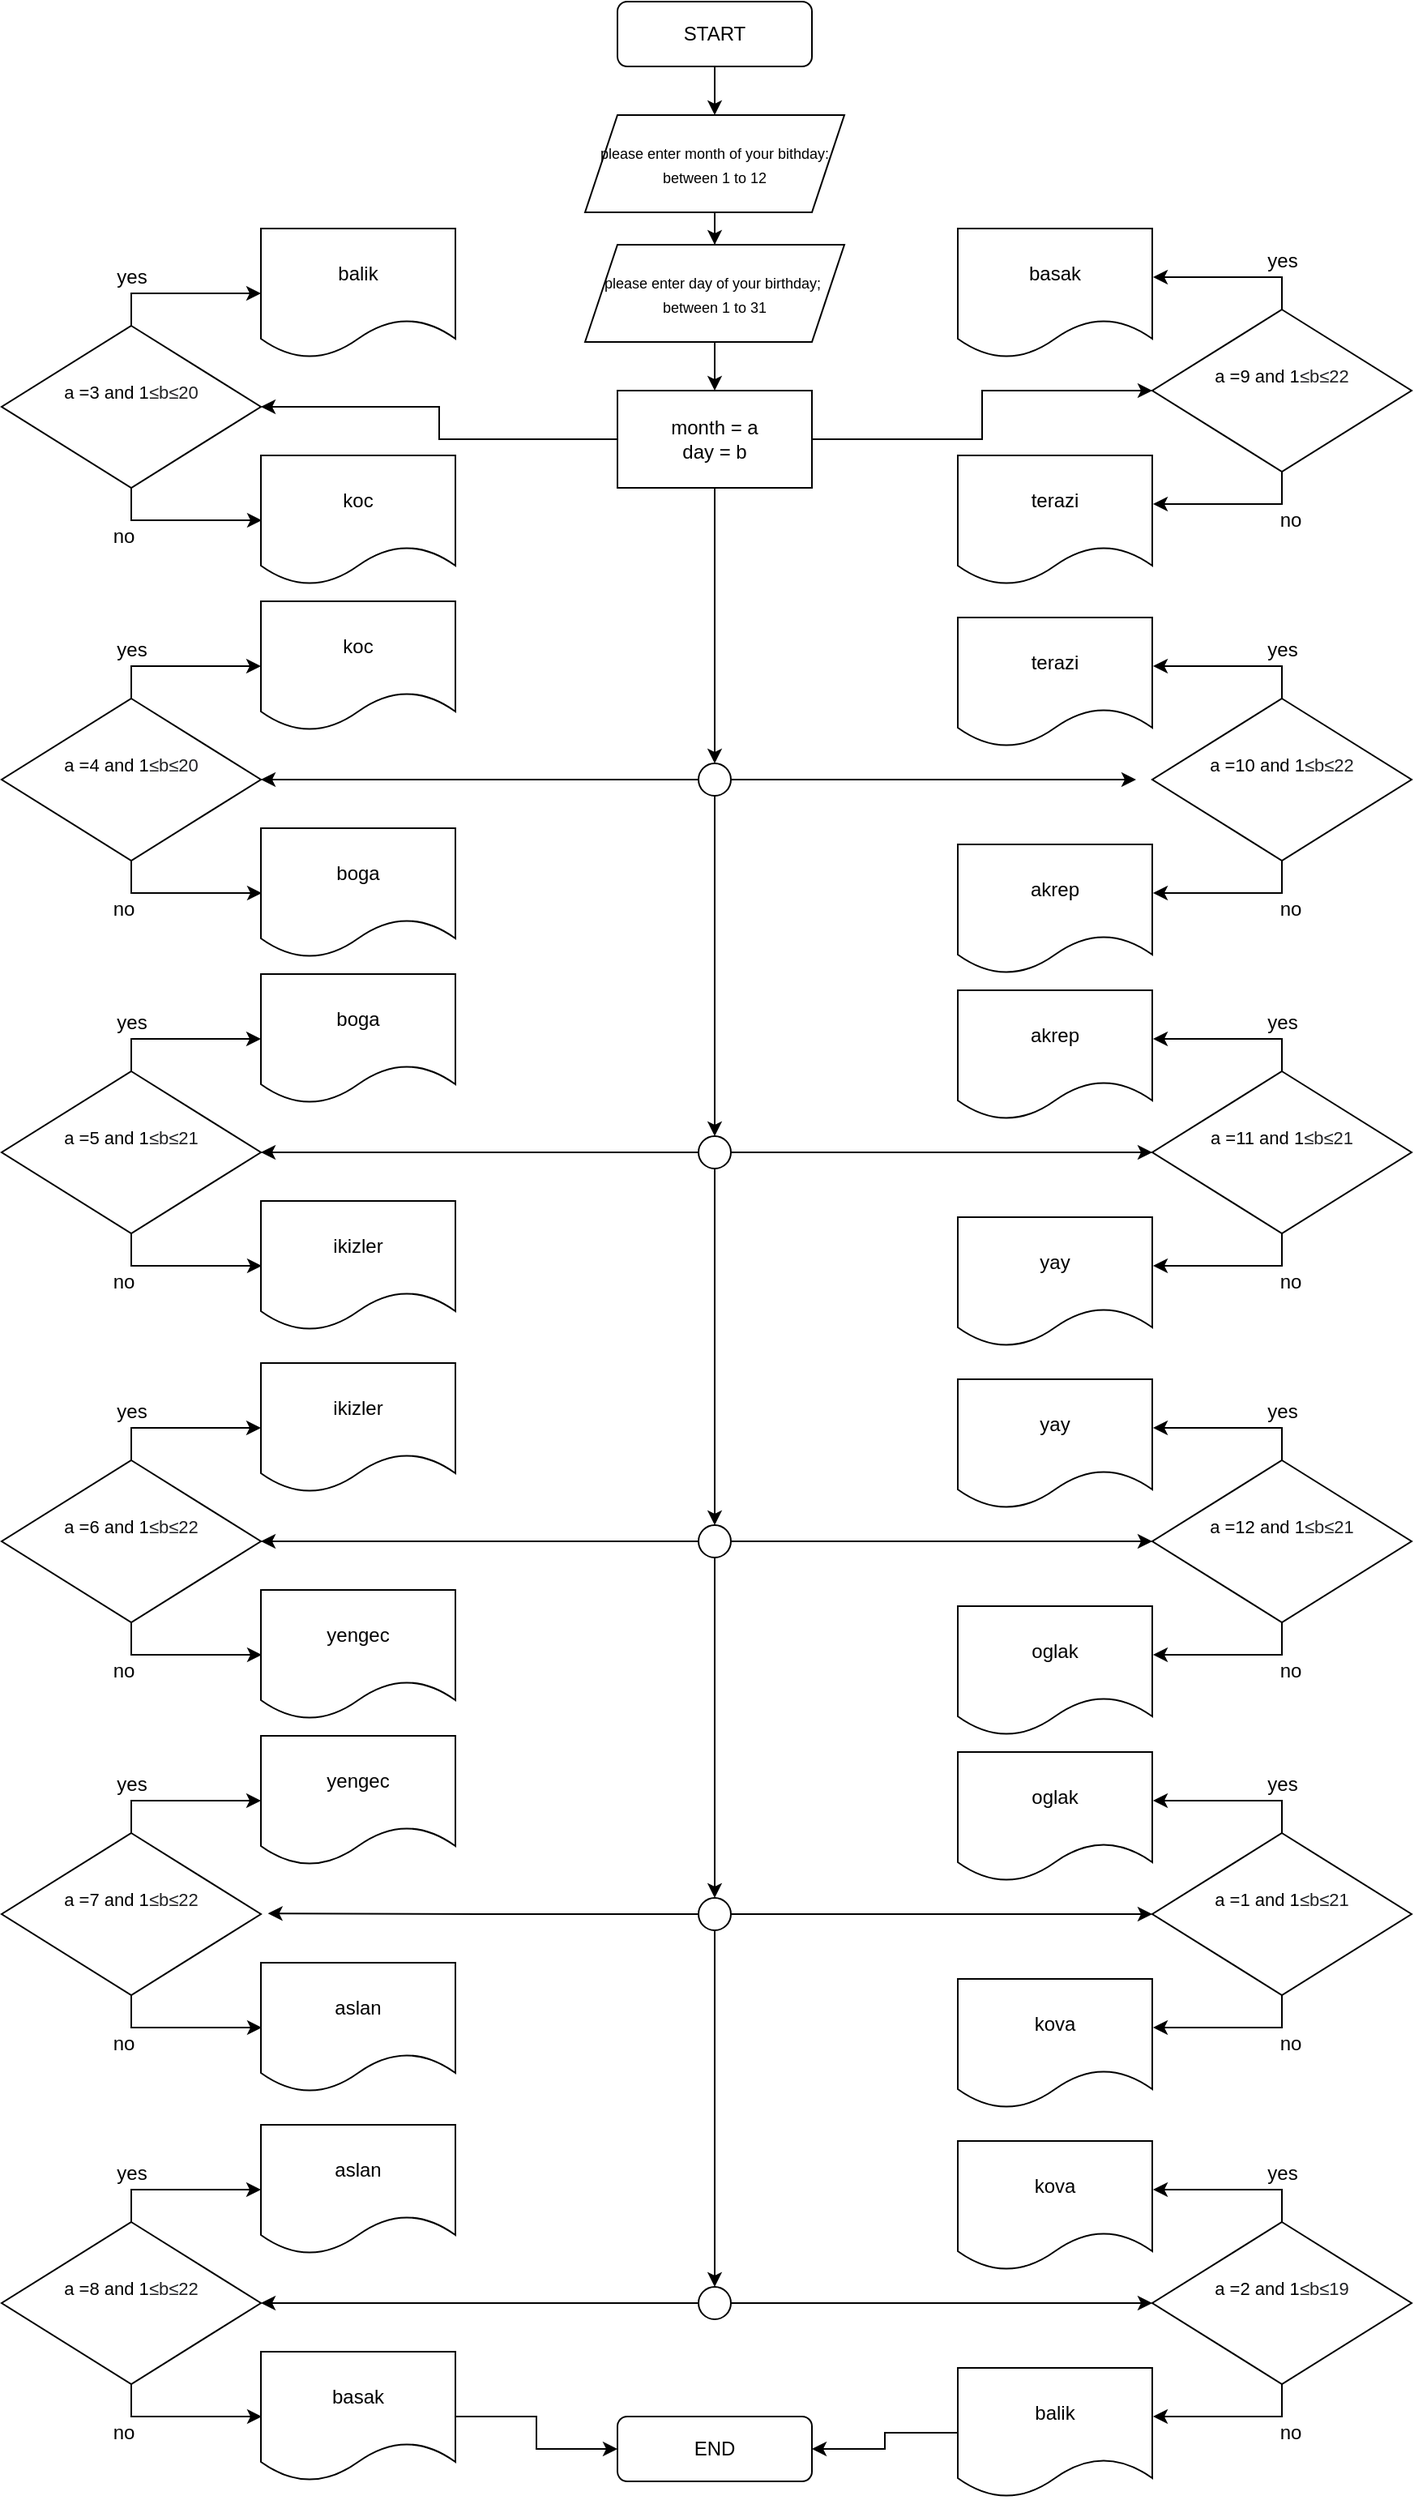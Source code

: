 <mxfile version="15.4.0" type="device"><diagram id="C5RBs43oDa-KdzZeNtuy" name="Page-1"><mxGraphModel dx="1350" dy="816" grid="1" gridSize="10" guides="1" tooltips="1" connect="1" arrows="1" fold="1" page="1" pageScale="1" pageWidth="900" pageHeight="1600" math="0" shadow="0"><root><mxCell id="WIyWlLk6GJQsqaUBKTNV-0"/><mxCell id="WIyWlLk6GJQsqaUBKTNV-1" parent="WIyWlLk6GJQsqaUBKTNV-0"/><mxCell id="DJbBVEhWCtAAqMZhh1c1-146" style="edgeStyle=orthogonalEdgeStyle;rounded=0;orthogonalLoop=1;jettySize=auto;html=1;entryX=0.5;entryY=0;entryDx=0;entryDy=0;" parent="WIyWlLk6GJQsqaUBKTNV-1" source="WIyWlLk6GJQsqaUBKTNV-3" target="DJbBVEhWCtAAqMZhh1c1-0" edge="1"><mxGeometry relative="1" as="geometry"/></mxCell><mxCell id="WIyWlLk6GJQsqaUBKTNV-3" value="START" style="rounded=1;whiteSpace=wrap;html=1;fontSize=12;glass=0;strokeWidth=1;shadow=0;" parent="WIyWlLk6GJQsqaUBKTNV-1" vertex="1"><mxGeometry x="390" y="10" width="120" height="40" as="geometry"/></mxCell><mxCell id="DJbBVEhWCtAAqMZhh1c1-147" style="edgeStyle=orthogonalEdgeStyle;rounded=0;orthogonalLoop=1;jettySize=auto;html=1;entryX=0.5;entryY=0;entryDx=0;entryDy=0;" parent="WIyWlLk6GJQsqaUBKTNV-1" source="DJbBVEhWCtAAqMZhh1c1-0" target="DJbBVEhWCtAAqMZhh1c1-1" edge="1"><mxGeometry relative="1" as="geometry"/></mxCell><mxCell id="DJbBVEhWCtAAqMZhh1c1-0" value="&lt;font style=&quot;font-size: 9px&quot;&gt;please enter month of your bithday: between 1 to 12&lt;/font&gt;" style="shape=parallelogram;perimeter=parallelogramPerimeter;whiteSpace=wrap;html=1;fixedSize=1;" parent="WIyWlLk6GJQsqaUBKTNV-1" vertex="1"><mxGeometry x="370" y="80" width="160" height="60" as="geometry"/></mxCell><mxCell id="DJbBVEhWCtAAqMZhh1c1-148" style="edgeStyle=orthogonalEdgeStyle;rounded=0;orthogonalLoop=1;jettySize=auto;html=1;entryX=0.5;entryY=0;entryDx=0;entryDy=0;" parent="WIyWlLk6GJQsqaUBKTNV-1" source="DJbBVEhWCtAAqMZhh1c1-1" target="DJbBVEhWCtAAqMZhh1c1-2" edge="1"><mxGeometry relative="1" as="geometry"/></mxCell><mxCell id="DJbBVEhWCtAAqMZhh1c1-1" value="&lt;span style=&quot;font-size: 9px&quot;&gt;please enter day of your birthday;&amp;nbsp; between 1 to 31&lt;/span&gt;" style="shape=parallelogram;perimeter=parallelogramPerimeter;whiteSpace=wrap;html=1;fixedSize=1;" parent="WIyWlLk6GJQsqaUBKTNV-1" vertex="1"><mxGeometry x="370" y="160" width="160" height="60" as="geometry"/></mxCell><mxCell id="DJbBVEhWCtAAqMZhh1c1-149" style="edgeStyle=orthogonalEdgeStyle;rounded=0;orthogonalLoop=1;jettySize=auto;html=1;entryX=0;entryY=0.5;entryDx=0;entryDy=0;" parent="WIyWlLk6GJQsqaUBKTNV-1" source="DJbBVEhWCtAAqMZhh1c1-2" target="DJbBVEhWCtAAqMZhh1c1-104" edge="1"><mxGeometry relative="1" as="geometry"/></mxCell><mxCell id="DJbBVEhWCtAAqMZhh1c1-151" style="edgeStyle=orthogonalEdgeStyle;rounded=0;orthogonalLoop=1;jettySize=auto;html=1;" parent="WIyWlLk6GJQsqaUBKTNV-1" source="DJbBVEhWCtAAqMZhh1c1-2" target="DJbBVEhWCtAAqMZhh1c1-64" edge="1"><mxGeometry relative="1" as="geometry"/></mxCell><mxCell id="DJbBVEhWCtAAqMZhh1c1-160" style="edgeStyle=orthogonalEdgeStyle;rounded=0;orthogonalLoop=1;jettySize=auto;html=1;entryX=0.5;entryY=0;entryDx=0;entryDy=0;" parent="WIyWlLk6GJQsqaUBKTNV-1" source="DJbBVEhWCtAAqMZhh1c1-2" target="DJbBVEhWCtAAqMZhh1c1-159" edge="1"><mxGeometry relative="1" as="geometry"/></mxCell><mxCell id="DJbBVEhWCtAAqMZhh1c1-2" value="month = a&lt;br&gt;day = b" style="rounded=0;whiteSpace=wrap;html=1;" parent="WIyWlLk6GJQsqaUBKTNV-1" vertex="1"><mxGeometry x="390" y="250" width="120" height="60" as="geometry"/></mxCell><mxCell id="DJbBVEhWCtAAqMZhh1c1-62" style="edgeStyle=orthogonalEdgeStyle;rounded=0;orthogonalLoop=1;jettySize=auto;html=1;" parent="WIyWlLk6GJQsqaUBKTNV-1" source="DJbBVEhWCtAAqMZhh1c1-64" edge="1"><mxGeometry relative="1" as="geometry"><mxPoint x="170" y="190" as="targetPoint"/><Array as="points"><mxPoint x="90" y="190"/></Array></mxGeometry></mxCell><mxCell id="DJbBVEhWCtAAqMZhh1c1-63" style="edgeStyle=orthogonalEdgeStyle;rounded=0;orthogonalLoop=1;jettySize=auto;html=1;" parent="WIyWlLk6GJQsqaUBKTNV-1" source="DJbBVEhWCtAAqMZhh1c1-64" edge="1"><mxGeometry relative="1" as="geometry"><mxPoint x="170" y="330" as="targetPoint"/></mxGeometry></mxCell><mxCell id="DJbBVEhWCtAAqMZhh1c1-64" value="&lt;font style=&quot;font-size: 11px&quot;&gt;a =3 and 1&lt;span style=&quot;color: rgb(32 , 33 , 36) ; font-family: &amp;#34;arial&amp;#34; , sans-serif ; text-align: left ; background-color: rgb(255 , 255 , 255)&quot;&gt;≤b&lt;/span&gt;&lt;span style=&quot;color: rgb(32 , 33 , 36) ; font-family: &amp;#34;arial&amp;#34; , sans-serif ; text-align: left ; background-color: rgb(255 , 255 , 255)&quot;&gt;≤20&lt;/span&gt;&lt;br&gt;&amp;nbsp;&lt;/font&gt;" style="rhombus;whiteSpace=wrap;html=1;shadow=0;fontFamily=Helvetica;fontSize=12;align=center;strokeWidth=1;spacing=6;spacingTop=-4;" parent="WIyWlLk6GJQsqaUBKTNV-1" vertex="1"><mxGeometry x="10" y="210" width="160" height="100" as="geometry"/></mxCell><mxCell id="DJbBVEhWCtAAqMZhh1c1-65" value="yes" style="text;html=1;align=center;verticalAlign=middle;resizable=0;points=[];autosize=1;strokeColor=none;fillColor=none;" parent="WIyWlLk6GJQsqaUBKTNV-1" vertex="1"><mxGeometry x="75" y="170" width="30" height="20" as="geometry"/></mxCell><mxCell id="DJbBVEhWCtAAqMZhh1c1-66" value="no" style="text;html=1;align=center;verticalAlign=middle;resizable=0;points=[];autosize=1;strokeColor=none;fillColor=none;" parent="WIyWlLk6GJQsqaUBKTNV-1" vertex="1"><mxGeometry x="70" y="330" width="30" height="20" as="geometry"/></mxCell><mxCell id="DJbBVEhWCtAAqMZhh1c1-67" value="balik" style="shape=document;whiteSpace=wrap;html=1;boundedLbl=1;" parent="WIyWlLk6GJQsqaUBKTNV-1" vertex="1"><mxGeometry x="170" y="150" width="120" height="80" as="geometry"/></mxCell><mxCell id="DJbBVEhWCtAAqMZhh1c1-68" value="koc" style="shape=document;whiteSpace=wrap;html=1;boundedLbl=1;" parent="WIyWlLk6GJQsqaUBKTNV-1" vertex="1"><mxGeometry x="170" y="290" width="120" height="80" as="geometry"/></mxCell><mxCell id="DJbBVEhWCtAAqMZhh1c1-69" style="edgeStyle=orthogonalEdgeStyle;rounded=0;orthogonalLoop=1;jettySize=auto;html=1;" parent="WIyWlLk6GJQsqaUBKTNV-1" source="DJbBVEhWCtAAqMZhh1c1-71" edge="1"><mxGeometry relative="1" as="geometry"><mxPoint x="170" y="420" as="targetPoint"/><Array as="points"><mxPoint x="90" y="420"/></Array></mxGeometry></mxCell><mxCell id="DJbBVEhWCtAAqMZhh1c1-70" style="edgeStyle=orthogonalEdgeStyle;rounded=0;orthogonalLoop=1;jettySize=auto;html=1;" parent="WIyWlLk6GJQsqaUBKTNV-1" source="DJbBVEhWCtAAqMZhh1c1-71" edge="1"><mxGeometry relative="1" as="geometry"><mxPoint x="170" y="560" as="targetPoint"/></mxGeometry></mxCell><mxCell id="DJbBVEhWCtAAqMZhh1c1-71" value="&lt;font style=&quot;font-size: 11px&quot;&gt;a =4 and 1&lt;span style=&quot;color: rgb(32 , 33 , 36) ; font-family: &amp;#34;arial&amp;#34; , sans-serif ; text-align: left ; background-color: rgb(255 , 255 , 255)&quot;&gt;≤b&lt;/span&gt;&lt;span style=&quot;color: rgb(32 , 33 , 36) ; font-family: &amp;#34;arial&amp;#34; , sans-serif ; text-align: left ; background-color: rgb(255 , 255 , 255)&quot;&gt;≤20&lt;/span&gt;&lt;br&gt;&amp;nbsp;&lt;/font&gt;" style="rhombus;whiteSpace=wrap;html=1;shadow=0;fontFamily=Helvetica;fontSize=12;align=center;strokeWidth=1;spacing=6;spacingTop=-4;" parent="WIyWlLk6GJQsqaUBKTNV-1" vertex="1"><mxGeometry x="10" y="440" width="160" height="100" as="geometry"/></mxCell><mxCell id="DJbBVEhWCtAAqMZhh1c1-72" value="yes" style="text;html=1;align=center;verticalAlign=middle;resizable=0;points=[];autosize=1;strokeColor=none;fillColor=none;" parent="WIyWlLk6GJQsqaUBKTNV-1" vertex="1"><mxGeometry x="75" y="400" width="30" height="20" as="geometry"/></mxCell><mxCell id="DJbBVEhWCtAAqMZhh1c1-73" value="no" style="text;html=1;align=center;verticalAlign=middle;resizable=0;points=[];autosize=1;strokeColor=none;fillColor=none;" parent="WIyWlLk6GJQsqaUBKTNV-1" vertex="1"><mxGeometry x="70" y="560" width="30" height="20" as="geometry"/></mxCell><mxCell id="DJbBVEhWCtAAqMZhh1c1-74" value="koc" style="shape=document;whiteSpace=wrap;html=1;boundedLbl=1;" parent="WIyWlLk6GJQsqaUBKTNV-1" vertex="1"><mxGeometry x="170" y="380" width="120" height="80" as="geometry"/></mxCell><mxCell id="DJbBVEhWCtAAqMZhh1c1-75" value="boga" style="shape=document;whiteSpace=wrap;html=1;boundedLbl=1;" parent="WIyWlLk6GJQsqaUBKTNV-1" vertex="1"><mxGeometry x="170" y="520" width="120" height="80" as="geometry"/></mxCell><mxCell id="DJbBVEhWCtAAqMZhh1c1-76" style="edgeStyle=orthogonalEdgeStyle;rounded=0;orthogonalLoop=1;jettySize=auto;html=1;" parent="WIyWlLk6GJQsqaUBKTNV-1" source="DJbBVEhWCtAAqMZhh1c1-78" edge="1"><mxGeometry relative="1" as="geometry"><mxPoint x="170" y="650" as="targetPoint"/><Array as="points"><mxPoint x="90" y="650"/></Array></mxGeometry></mxCell><mxCell id="DJbBVEhWCtAAqMZhh1c1-77" style="edgeStyle=orthogonalEdgeStyle;rounded=0;orthogonalLoop=1;jettySize=auto;html=1;" parent="WIyWlLk6GJQsqaUBKTNV-1" source="DJbBVEhWCtAAqMZhh1c1-78" edge="1"><mxGeometry relative="1" as="geometry"><mxPoint x="170" y="790.0" as="targetPoint"/></mxGeometry></mxCell><mxCell id="DJbBVEhWCtAAqMZhh1c1-78" value="&lt;font style=&quot;font-size: 11px&quot;&gt;a =5 and 1&lt;span style=&quot;color: rgb(32 , 33 , 36) ; font-family: &amp;#34;arial&amp;#34; , sans-serif ; text-align: left ; background-color: rgb(255 , 255 , 255)&quot;&gt;≤b&lt;/span&gt;&lt;span style=&quot;color: rgb(32 , 33 , 36) ; font-family: &amp;#34;arial&amp;#34; , sans-serif ; text-align: left ; background-color: rgb(255 , 255 , 255)&quot;&gt;≤21&lt;/span&gt;&lt;br&gt;&amp;nbsp;&lt;/font&gt;" style="rhombus;whiteSpace=wrap;html=1;shadow=0;fontFamily=Helvetica;fontSize=12;align=center;strokeWidth=1;spacing=6;spacingTop=-4;" parent="WIyWlLk6GJQsqaUBKTNV-1" vertex="1"><mxGeometry x="10" y="670" width="160" height="100" as="geometry"/></mxCell><mxCell id="DJbBVEhWCtAAqMZhh1c1-79" value="yes" style="text;html=1;align=center;verticalAlign=middle;resizable=0;points=[];autosize=1;strokeColor=none;fillColor=none;" parent="WIyWlLk6GJQsqaUBKTNV-1" vertex="1"><mxGeometry x="75" y="630" width="30" height="20" as="geometry"/></mxCell><mxCell id="DJbBVEhWCtAAqMZhh1c1-80" value="no" style="text;html=1;align=center;verticalAlign=middle;resizable=0;points=[];autosize=1;strokeColor=none;fillColor=none;" parent="WIyWlLk6GJQsqaUBKTNV-1" vertex="1"><mxGeometry x="70" y="790" width="30" height="20" as="geometry"/></mxCell><mxCell id="DJbBVEhWCtAAqMZhh1c1-81" value="boga" style="shape=document;whiteSpace=wrap;html=1;boundedLbl=1;" parent="WIyWlLk6GJQsqaUBKTNV-1" vertex="1"><mxGeometry x="170" y="610" width="120" height="80" as="geometry"/></mxCell><mxCell id="DJbBVEhWCtAAqMZhh1c1-82" value="ikizler" style="shape=document;whiteSpace=wrap;html=1;boundedLbl=1;" parent="WIyWlLk6GJQsqaUBKTNV-1" vertex="1"><mxGeometry x="170" y="750" width="120" height="80" as="geometry"/></mxCell><mxCell id="DJbBVEhWCtAAqMZhh1c1-83" style="edgeStyle=orthogonalEdgeStyle;rounded=0;orthogonalLoop=1;jettySize=auto;html=1;" parent="WIyWlLk6GJQsqaUBKTNV-1" source="DJbBVEhWCtAAqMZhh1c1-85" edge="1"><mxGeometry relative="1" as="geometry"><mxPoint x="170" y="890.0" as="targetPoint"/><Array as="points"><mxPoint x="90" y="890"/></Array></mxGeometry></mxCell><mxCell id="DJbBVEhWCtAAqMZhh1c1-84" style="edgeStyle=orthogonalEdgeStyle;rounded=0;orthogonalLoop=1;jettySize=auto;html=1;" parent="WIyWlLk6GJQsqaUBKTNV-1" source="DJbBVEhWCtAAqMZhh1c1-85" edge="1"><mxGeometry relative="1" as="geometry"><mxPoint x="170" y="1030.0" as="targetPoint"/></mxGeometry></mxCell><mxCell id="DJbBVEhWCtAAqMZhh1c1-85" value="&lt;font style=&quot;font-size: 11px&quot;&gt;a =6 and 1&lt;span style=&quot;color: rgb(32 , 33 , 36) ; font-family: &amp;#34;arial&amp;#34; , sans-serif ; text-align: left ; background-color: rgb(255 , 255 , 255)&quot;&gt;≤b&lt;/span&gt;&lt;span style=&quot;color: rgb(32 , 33 , 36) ; font-family: &amp;#34;arial&amp;#34; , sans-serif ; text-align: left ; background-color: rgb(255 , 255 , 255)&quot;&gt;≤22&lt;/span&gt;&lt;br&gt;&amp;nbsp;&lt;/font&gt;" style="rhombus;whiteSpace=wrap;html=1;shadow=0;fontFamily=Helvetica;fontSize=12;align=center;strokeWidth=1;spacing=6;spacingTop=-4;" parent="WIyWlLk6GJQsqaUBKTNV-1" vertex="1"><mxGeometry x="10" y="910" width="160" height="100" as="geometry"/></mxCell><mxCell id="DJbBVEhWCtAAqMZhh1c1-86" value="yes" style="text;html=1;align=center;verticalAlign=middle;resizable=0;points=[];autosize=1;strokeColor=none;fillColor=none;" parent="WIyWlLk6GJQsqaUBKTNV-1" vertex="1"><mxGeometry x="75" y="870" width="30" height="20" as="geometry"/></mxCell><mxCell id="DJbBVEhWCtAAqMZhh1c1-87" value="no" style="text;html=1;align=center;verticalAlign=middle;resizable=0;points=[];autosize=1;strokeColor=none;fillColor=none;" parent="WIyWlLk6GJQsqaUBKTNV-1" vertex="1"><mxGeometry x="70" y="1030" width="30" height="20" as="geometry"/></mxCell><mxCell id="DJbBVEhWCtAAqMZhh1c1-88" value="ikizler" style="shape=document;whiteSpace=wrap;html=1;boundedLbl=1;" parent="WIyWlLk6GJQsqaUBKTNV-1" vertex="1"><mxGeometry x="170" y="850" width="120" height="80" as="geometry"/></mxCell><mxCell id="DJbBVEhWCtAAqMZhh1c1-89" value="yengec" style="shape=document;whiteSpace=wrap;html=1;boundedLbl=1;" parent="WIyWlLk6GJQsqaUBKTNV-1" vertex="1"><mxGeometry x="170" y="990" width="120" height="80" as="geometry"/></mxCell><mxCell id="DJbBVEhWCtAAqMZhh1c1-90" style="edgeStyle=orthogonalEdgeStyle;rounded=0;orthogonalLoop=1;jettySize=auto;html=1;" parent="WIyWlLk6GJQsqaUBKTNV-1" source="DJbBVEhWCtAAqMZhh1c1-92" edge="1"><mxGeometry relative="1" as="geometry"><mxPoint x="170" y="1120.0" as="targetPoint"/><Array as="points"><mxPoint x="90" y="1120"/></Array></mxGeometry></mxCell><mxCell id="DJbBVEhWCtAAqMZhh1c1-91" style="edgeStyle=orthogonalEdgeStyle;rounded=0;orthogonalLoop=1;jettySize=auto;html=1;" parent="WIyWlLk6GJQsqaUBKTNV-1" source="DJbBVEhWCtAAqMZhh1c1-92" edge="1"><mxGeometry relative="1" as="geometry"><mxPoint x="170" y="1260.0" as="targetPoint"/></mxGeometry></mxCell><mxCell id="DJbBVEhWCtAAqMZhh1c1-92" value="&lt;font style=&quot;font-size: 11px&quot;&gt;a =7 and 1&lt;span style=&quot;color: rgb(32 , 33 , 36) ; font-family: &amp;#34;arial&amp;#34; , sans-serif ; text-align: left ; background-color: rgb(255 , 255 , 255)&quot;&gt;≤b&lt;/span&gt;&lt;span style=&quot;color: rgb(32 , 33 , 36) ; font-family: &amp;#34;arial&amp;#34; , sans-serif ; text-align: left ; background-color: rgb(255 , 255 , 255)&quot;&gt;≤22&lt;/span&gt;&lt;br&gt;&amp;nbsp;&lt;/font&gt;" style="rhombus;whiteSpace=wrap;html=1;shadow=0;fontFamily=Helvetica;fontSize=12;align=center;strokeWidth=1;spacing=6;spacingTop=-4;" parent="WIyWlLk6GJQsqaUBKTNV-1" vertex="1"><mxGeometry x="10" y="1140" width="160" height="100" as="geometry"/></mxCell><mxCell id="DJbBVEhWCtAAqMZhh1c1-93" value="yes" style="text;html=1;align=center;verticalAlign=middle;resizable=0;points=[];autosize=1;strokeColor=none;fillColor=none;" parent="WIyWlLk6GJQsqaUBKTNV-1" vertex="1"><mxGeometry x="75" y="1100" width="30" height="20" as="geometry"/></mxCell><mxCell id="DJbBVEhWCtAAqMZhh1c1-94" value="no" style="text;html=1;align=center;verticalAlign=middle;resizable=0;points=[];autosize=1;strokeColor=none;fillColor=none;" parent="WIyWlLk6GJQsqaUBKTNV-1" vertex="1"><mxGeometry x="70" y="1260" width="30" height="20" as="geometry"/></mxCell><mxCell id="DJbBVEhWCtAAqMZhh1c1-95" value="yengec" style="shape=document;whiteSpace=wrap;html=1;boundedLbl=1;" parent="WIyWlLk6GJQsqaUBKTNV-1" vertex="1"><mxGeometry x="170" y="1080" width="120" height="80" as="geometry"/></mxCell><mxCell id="DJbBVEhWCtAAqMZhh1c1-96" value="aslan" style="shape=document;whiteSpace=wrap;html=1;boundedLbl=1;" parent="WIyWlLk6GJQsqaUBKTNV-1" vertex="1"><mxGeometry x="170" y="1220" width="120" height="80" as="geometry"/></mxCell><mxCell id="DJbBVEhWCtAAqMZhh1c1-97" style="edgeStyle=orthogonalEdgeStyle;rounded=0;orthogonalLoop=1;jettySize=auto;html=1;" parent="WIyWlLk6GJQsqaUBKTNV-1" source="DJbBVEhWCtAAqMZhh1c1-99" edge="1"><mxGeometry relative="1" as="geometry"><mxPoint x="170" y="1360.0" as="targetPoint"/><Array as="points"><mxPoint x="90" y="1360"/></Array></mxGeometry></mxCell><mxCell id="DJbBVEhWCtAAqMZhh1c1-98" style="edgeStyle=orthogonalEdgeStyle;rounded=0;orthogonalLoop=1;jettySize=auto;html=1;" parent="WIyWlLk6GJQsqaUBKTNV-1" source="DJbBVEhWCtAAqMZhh1c1-99" edge="1"><mxGeometry relative="1" as="geometry"><mxPoint x="170" y="1500.0" as="targetPoint"/></mxGeometry></mxCell><mxCell id="DJbBVEhWCtAAqMZhh1c1-99" value="&lt;font style=&quot;font-size: 11px&quot;&gt;a =8 and 1&lt;span style=&quot;color: rgb(32 , 33 , 36) ; font-family: &amp;#34;arial&amp;#34; , sans-serif ; text-align: left ; background-color: rgb(255 , 255 , 255)&quot;&gt;≤b&lt;/span&gt;&lt;span style=&quot;color: rgb(32 , 33 , 36) ; font-family: &amp;#34;arial&amp;#34; , sans-serif ; text-align: left ; background-color: rgb(255 , 255 , 255)&quot;&gt;≤22&lt;/span&gt;&lt;br&gt;&amp;nbsp;&lt;/font&gt;" style="rhombus;whiteSpace=wrap;html=1;shadow=0;fontFamily=Helvetica;fontSize=12;align=center;strokeWidth=1;spacing=6;spacingTop=-4;" parent="WIyWlLk6GJQsqaUBKTNV-1" vertex="1"><mxGeometry x="10" y="1380" width="160" height="100" as="geometry"/></mxCell><mxCell id="DJbBVEhWCtAAqMZhh1c1-100" value="yes" style="text;html=1;align=center;verticalAlign=middle;resizable=0;points=[];autosize=1;strokeColor=none;fillColor=none;" parent="WIyWlLk6GJQsqaUBKTNV-1" vertex="1"><mxGeometry x="75" y="1340" width="30" height="20" as="geometry"/></mxCell><mxCell id="DJbBVEhWCtAAqMZhh1c1-101" value="no" style="text;html=1;align=center;verticalAlign=middle;resizable=0;points=[];autosize=1;strokeColor=none;fillColor=none;" parent="WIyWlLk6GJQsqaUBKTNV-1" vertex="1"><mxGeometry x="70" y="1500" width="30" height="20" as="geometry"/></mxCell><mxCell id="DJbBVEhWCtAAqMZhh1c1-102" value="aslan" style="shape=document;whiteSpace=wrap;html=1;boundedLbl=1;" parent="WIyWlLk6GJQsqaUBKTNV-1" vertex="1"><mxGeometry x="170" y="1320" width="120" height="80" as="geometry"/></mxCell><mxCell id="Lqupt-p1noZhifFRncC6-0" style="edgeStyle=orthogonalEdgeStyle;rounded=0;orthogonalLoop=1;jettySize=auto;html=1;" edge="1" parent="WIyWlLk6GJQsqaUBKTNV-1" source="DJbBVEhWCtAAqMZhh1c1-103" target="DJbBVEhWCtAAqMZhh1c1-174"><mxGeometry relative="1" as="geometry"/></mxCell><mxCell id="DJbBVEhWCtAAqMZhh1c1-103" value="basak" style="shape=document;whiteSpace=wrap;html=1;boundedLbl=1;" parent="WIyWlLk6GJQsqaUBKTNV-1" vertex="1"><mxGeometry x="170" y="1460" width="120" height="80" as="geometry"/></mxCell><mxCell id="DJbBVEhWCtAAqMZhh1c1-105" style="edgeStyle=orthogonalEdgeStyle;rounded=0;orthogonalLoop=1;jettySize=auto;html=1;exitX=0.5;exitY=0;exitDx=0;exitDy=0;" parent="WIyWlLk6GJQsqaUBKTNV-1" source="DJbBVEhWCtAAqMZhh1c1-104" edge="1"><mxGeometry relative="1" as="geometry"><mxPoint x="720" y="180" as="targetPoint"/></mxGeometry></mxCell><mxCell id="DJbBVEhWCtAAqMZhh1c1-106" style="edgeStyle=orthogonalEdgeStyle;rounded=0;orthogonalLoop=1;jettySize=auto;html=1;" parent="WIyWlLk6GJQsqaUBKTNV-1" source="DJbBVEhWCtAAqMZhh1c1-104" edge="1"><mxGeometry relative="1" as="geometry"><mxPoint x="720" y="320" as="targetPoint"/></mxGeometry></mxCell><mxCell id="DJbBVEhWCtAAqMZhh1c1-104" value="&lt;font style=&quot;font-size: 11px&quot;&gt;a =9 and 1&lt;span style=&quot;color: rgb(32 , 33 , 36) ; font-family: &amp;#34;arial&amp;#34; , sans-serif ; text-align: left ; background-color: rgb(255 , 255 , 255)&quot;&gt;≤b&lt;/span&gt;&lt;span style=&quot;color: rgb(32 , 33 , 36) ; font-family: &amp;#34;arial&amp;#34; , sans-serif ; text-align: left ; background-color: rgb(255 , 255 , 255)&quot;&gt;≤22&lt;/span&gt;&lt;br&gt;&amp;nbsp;&lt;/font&gt;" style="rhombus;whiteSpace=wrap;html=1;shadow=0;fontFamily=Helvetica;fontSize=12;align=center;strokeWidth=1;spacing=6;spacingTop=-4;" parent="WIyWlLk6GJQsqaUBKTNV-1" vertex="1"><mxGeometry x="720" y="200" width="160" height="100" as="geometry"/></mxCell><mxCell id="DJbBVEhWCtAAqMZhh1c1-107" value="yes" style="text;html=1;align=center;verticalAlign=middle;resizable=0;points=[];autosize=1;strokeColor=none;fillColor=none;" parent="WIyWlLk6GJQsqaUBKTNV-1" vertex="1"><mxGeometry x="785" y="160" width="30" height="20" as="geometry"/></mxCell><mxCell id="DJbBVEhWCtAAqMZhh1c1-108" value="no" style="text;html=1;align=center;verticalAlign=middle;resizable=0;points=[];autosize=1;strokeColor=none;fillColor=none;" parent="WIyWlLk6GJQsqaUBKTNV-1" vertex="1"><mxGeometry x="790" y="320" width="30" height="20" as="geometry"/></mxCell><mxCell id="DJbBVEhWCtAAqMZhh1c1-109" value="basak" style="shape=document;whiteSpace=wrap;html=1;boundedLbl=1;" parent="WIyWlLk6GJQsqaUBKTNV-1" vertex="1"><mxGeometry x="600" y="150" width="120" height="80" as="geometry"/></mxCell><mxCell id="DJbBVEhWCtAAqMZhh1c1-110" value="terazi" style="shape=document;whiteSpace=wrap;html=1;boundedLbl=1;" parent="WIyWlLk6GJQsqaUBKTNV-1" vertex="1"><mxGeometry x="600" y="290" width="120" height="80" as="geometry"/></mxCell><mxCell id="DJbBVEhWCtAAqMZhh1c1-111" style="edgeStyle=orthogonalEdgeStyle;rounded=0;orthogonalLoop=1;jettySize=auto;html=1;exitX=0.5;exitY=0;exitDx=0;exitDy=0;" parent="WIyWlLk6GJQsqaUBKTNV-1" source="DJbBVEhWCtAAqMZhh1c1-113" edge="1"><mxGeometry relative="1" as="geometry"><mxPoint x="720" y="420" as="targetPoint"/></mxGeometry></mxCell><mxCell id="DJbBVEhWCtAAqMZhh1c1-112" style="edgeStyle=orthogonalEdgeStyle;rounded=0;orthogonalLoop=1;jettySize=auto;html=1;" parent="WIyWlLk6GJQsqaUBKTNV-1" source="DJbBVEhWCtAAqMZhh1c1-113" edge="1"><mxGeometry relative="1" as="geometry"><mxPoint x="720" y="560" as="targetPoint"/></mxGeometry></mxCell><mxCell id="DJbBVEhWCtAAqMZhh1c1-113" value="&lt;font style=&quot;font-size: 11px&quot;&gt;a =10 and 1&lt;span style=&quot;color: rgb(32 , 33 , 36) ; font-family: &amp;#34;arial&amp;#34; , sans-serif ; text-align: left ; background-color: rgb(255 , 255 , 255)&quot;&gt;≤b&lt;/span&gt;&lt;span style=&quot;color: rgb(32 , 33 , 36) ; font-family: &amp;#34;arial&amp;#34; , sans-serif ; text-align: left ; background-color: rgb(255 , 255 , 255)&quot;&gt;≤22&lt;/span&gt;&lt;br&gt;&amp;nbsp;&lt;/font&gt;" style="rhombus;whiteSpace=wrap;html=1;shadow=0;fontFamily=Helvetica;fontSize=12;align=center;strokeWidth=1;spacing=6;spacingTop=-4;" parent="WIyWlLk6GJQsqaUBKTNV-1" vertex="1"><mxGeometry x="720" y="440" width="160" height="100" as="geometry"/></mxCell><mxCell id="DJbBVEhWCtAAqMZhh1c1-114" value="yes" style="text;html=1;align=center;verticalAlign=middle;resizable=0;points=[];autosize=1;strokeColor=none;fillColor=none;" parent="WIyWlLk6GJQsqaUBKTNV-1" vertex="1"><mxGeometry x="785" y="400" width="30" height="20" as="geometry"/></mxCell><mxCell id="DJbBVEhWCtAAqMZhh1c1-115" value="no" style="text;html=1;align=center;verticalAlign=middle;resizable=0;points=[];autosize=1;strokeColor=none;fillColor=none;" parent="WIyWlLk6GJQsqaUBKTNV-1" vertex="1"><mxGeometry x="790" y="560" width="30" height="20" as="geometry"/></mxCell><mxCell id="DJbBVEhWCtAAqMZhh1c1-116" value="terazi" style="shape=document;whiteSpace=wrap;html=1;boundedLbl=1;" parent="WIyWlLk6GJQsqaUBKTNV-1" vertex="1"><mxGeometry x="600" y="390" width="120" height="80" as="geometry"/></mxCell><mxCell id="DJbBVEhWCtAAqMZhh1c1-117" value="akrep" style="shape=document;whiteSpace=wrap;html=1;boundedLbl=1;" parent="WIyWlLk6GJQsqaUBKTNV-1" vertex="1"><mxGeometry x="600" y="530" width="120" height="80" as="geometry"/></mxCell><mxCell id="DJbBVEhWCtAAqMZhh1c1-118" style="edgeStyle=orthogonalEdgeStyle;rounded=0;orthogonalLoop=1;jettySize=auto;html=1;exitX=0.5;exitY=0;exitDx=0;exitDy=0;" parent="WIyWlLk6GJQsqaUBKTNV-1" source="DJbBVEhWCtAAqMZhh1c1-120" edge="1"><mxGeometry relative="1" as="geometry"><mxPoint x="720" y="650" as="targetPoint"/></mxGeometry></mxCell><mxCell id="DJbBVEhWCtAAqMZhh1c1-119" style="edgeStyle=orthogonalEdgeStyle;rounded=0;orthogonalLoop=1;jettySize=auto;html=1;" parent="WIyWlLk6GJQsqaUBKTNV-1" source="DJbBVEhWCtAAqMZhh1c1-120" edge="1"><mxGeometry relative="1" as="geometry"><mxPoint x="720" y="790" as="targetPoint"/></mxGeometry></mxCell><mxCell id="DJbBVEhWCtAAqMZhh1c1-120" value="&lt;font style=&quot;font-size: 11px&quot;&gt;a =11 and 1&lt;span style=&quot;color: rgb(32 , 33 , 36) ; font-family: &amp;#34;arial&amp;#34; , sans-serif ; text-align: left ; background-color: rgb(255 , 255 , 255)&quot;&gt;≤b&lt;/span&gt;&lt;span style=&quot;color: rgb(32 , 33 , 36) ; font-family: &amp;#34;arial&amp;#34; , sans-serif ; text-align: left ; background-color: rgb(255 , 255 , 255)&quot;&gt;≤21&lt;/span&gt;&lt;br&gt;&amp;nbsp;&lt;/font&gt;" style="rhombus;whiteSpace=wrap;html=1;shadow=0;fontFamily=Helvetica;fontSize=12;align=center;strokeWidth=1;spacing=6;spacingTop=-4;" parent="WIyWlLk6GJQsqaUBKTNV-1" vertex="1"><mxGeometry x="720" y="670" width="160" height="100" as="geometry"/></mxCell><mxCell id="DJbBVEhWCtAAqMZhh1c1-121" value="yes" style="text;html=1;align=center;verticalAlign=middle;resizable=0;points=[];autosize=1;strokeColor=none;fillColor=none;" parent="WIyWlLk6GJQsqaUBKTNV-1" vertex="1"><mxGeometry x="785" y="630" width="30" height="20" as="geometry"/></mxCell><mxCell id="DJbBVEhWCtAAqMZhh1c1-122" value="no" style="text;html=1;align=center;verticalAlign=middle;resizable=0;points=[];autosize=1;strokeColor=none;fillColor=none;" parent="WIyWlLk6GJQsqaUBKTNV-1" vertex="1"><mxGeometry x="790" y="790" width="30" height="20" as="geometry"/></mxCell><mxCell id="DJbBVEhWCtAAqMZhh1c1-123" value="akrep" style="shape=document;whiteSpace=wrap;html=1;boundedLbl=1;" parent="WIyWlLk6GJQsqaUBKTNV-1" vertex="1"><mxGeometry x="600" y="620" width="120" height="80" as="geometry"/></mxCell><mxCell id="DJbBVEhWCtAAqMZhh1c1-124" value="yay" style="shape=document;whiteSpace=wrap;html=1;boundedLbl=1;" parent="WIyWlLk6GJQsqaUBKTNV-1" vertex="1"><mxGeometry x="600" y="760" width="120" height="80" as="geometry"/></mxCell><mxCell id="DJbBVEhWCtAAqMZhh1c1-125" style="edgeStyle=orthogonalEdgeStyle;rounded=0;orthogonalLoop=1;jettySize=auto;html=1;exitX=0.5;exitY=0;exitDx=0;exitDy=0;" parent="WIyWlLk6GJQsqaUBKTNV-1" source="DJbBVEhWCtAAqMZhh1c1-127" edge="1"><mxGeometry relative="1" as="geometry"><mxPoint x="720" y="890" as="targetPoint"/></mxGeometry></mxCell><mxCell id="DJbBVEhWCtAAqMZhh1c1-126" style="edgeStyle=orthogonalEdgeStyle;rounded=0;orthogonalLoop=1;jettySize=auto;html=1;" parent="WIyWlLk6GJQsqaUBKTNV-1" source="DJbBVEhWCtAAqMZhh1c1-127" edge="1"><mxGeometry relative="1" as="geometry"><mxPoint x="720" y="1030.0" as="targetPoint"/></mxGeometry></mxCell><mxCell id="DJbBVEhWCtAAqMZhh1c1-127" value="&lt;font style=&quot;font-size: 11px&quot;&gt;a =12 and 1&lt;span style=&quot;color: rgb(32 , 33 , 36) ; font-family: &amp;#34;arial&amp;#34; , sans-serif ; text-align: left ; background-color: rgb(255 , 255 , 255)&quot;&gt;≤b&lt;/span&gt;&lt;span style=&quot;color: rgb(32 , 33 , 36) ; font-family: &amp;#34;arial&amp;#34; , sans-serif ; text-align: left ; background-color: rgb(255 , 255 , 255)&quot;&gt;≤21&lt;/span&gt;&lt;br&gt;&amp;nbsp;&lt;/font&gt;" style="rhombus;whiteSpace=wrap;html=1;shadow=0;fontFamily=Helvetica;fontSize=12;align=center;strokeWidth=1;spacing=6;spacingTop=-4;" parent="WIyWlLk6GJQsqaUBKTNV-1" vertex="1"><mxGeometry x="720" y="910" width="160" height="100" as="geometry"/></mxCell><mxCell id="DJbBVEhWCtAAqMZhh1c1-128" value="yes" style="text;html=1;align=center;verticalAlign=middle;resizable=0;points=[];autosize=1;strokeColor=none;fillColor=none;" parent="WIyWlLk6GJQsqaUBKTNV-1" vertex="1"><mxGeometry x="785" y="870" width="30" height="20" as="geometry"/></mxCell><mxCell id="DJbBVEhWCtAAqMZhh1c1-129" value="no" style="text;html=1;align=center;verticalAlign=middle;resizable=0;points=[];autosize=1;strokeColor=none;fillColor=none;" parent="WIyWlLk6GJQsqaUBKTNV-1" vertex="1"><mxGeometry x="790" y="1030" width="30" height="20" as="geometry"/></mxCell><mxCell id="DJbBVEhWCtAAqMZhh1c1-130" value="yay" style="shape=document;whiteSpace=wrap;html=1;boundedLbl=1;" parent="WIyWlLk6GJQsqaUBKTNV-1" vertex="1"><mxGeometry x="600" y="860" width="120" height="80" as="geometry"/></mxCell><mxCell id="DJbBVEhWCtAAqMZhh1c1-131" value="oglak" style="shape=document;whiteSpace=wrap;html=1;boundedLbl=1;" parent="WIyWlLk6GJQsqaUBKTNV-1" vertex="1"><mxGeometry x="600" y="1000" width="120" height="80" as="geometry"/></mxCell><mxCell id="DJbBVEhWCtAAqMZhh1c1-132" style="edgeStyle=orthogonalEdgeStyle;rounded=0;orthogonalLoop=1;jettySize=auto;html=1;exitX=0.5;exitY=0;exitDx=0;exitDy=0;" parent="WIyWlLk6GJQsqaUBKTNV-1" source="DJbBVEhWCtAAqMZhh1c1-134" edge="1"><mxGeometry relative="1" as="geometry"><mxPoint x="720" y="1120.0" as="targetPoint"/></mxGeometry></mxCell><mxCell id="DJbBVEhWCtAAqMZhh1c1-133" style="edgeStyle=orthogonalEdgeStyle;rounded=0;orthogonalLoop=1;jettySize=auto;html=1;" parent="WIyWlLk6GJQsqaUBKTNV-1" source="DJbBVEhWCtAAqMZhh1c1-134" edge="1"><mxGeometry relative="1" as="geometry"><mxPoint x="720" y="1260.0" as="targetPoint"/></mxGeometry></mxCell><mxCell id="DJbBVEhWCtAAqMZhh1c1-134" value="&lt;font style=&quot;font-size: 11px&quot;&gt;a =1 and 1&lt;span style=&quot;color: rgb(32 , 33 , 36) ; font-family: &amp;#34;arial&amp;#34; , sans-serif ; text-align: left ; background-color: rgb(255 , 255 , 255)&quot;&gt;≤b&lt;/span&gt;&lt;span style=&quot;color: rgb(32 , 33 , 36) ; font-family: &amp;#34;arial&amp;#34; , sans-serif ; text-align: left ; background-color: rgb(255 , 255 , 255)&quot;&gt;≤21&lt;/span&gt;&lt;br&gt;&amp;nbsp;&lt;/font&gt;" style="rhombus;whiteSpace=wrap;html=1;shadow=0;fontFamily=Helvetica;fontSize=12;align=center;strokeWidth=1;spacing=6;spacingTop=-4;" parent="WIyWlLk6GJQsqaUBKTNV-1" vertex="1"><mxGeometry x="720" y="1140" width="160" height="100" as="geometry"/></mxCell><mxCell id="DJbBVEhWCtAAqMZhh1c1-135" value="yes" style="text;html=1;align=center;verticalAlign=middle;resizable=0;points=[];autosize=1;strokeColor=none;fillColor=none;" parent="WIyWlLk6GJQsqaUBKTNV-1" vertex="1"><mxGeometry x="785" y="1100" width="30" height="20" as="geometry"/></mxCell><mxCell id="DJbBVEhWCtAAqMZhh1c1-136" value="no" style="text;html=1;align=center;verticalAlign=middle;resizable=0;points=[];autosize=1;strokeColor=none;fillColor=none;" parent="WIyWlLk6GJQsqaUBKTNV-1" vertex="1"><mxGeometry x="790" y="1260" width="30" height="20" as="geometry"/></mxCell><mxCell id="DJbBVEhWCtAAqMZhh1c1-137" value="oglak" style="shape=document;whiteSpace=wrap;html=1;boundedLbl=1;" parent="WIyWlLk6GJQsqaUBKTNV-1" vertex="1"><mxGeometry x="600" y="1090" width="120" height="80" as="geometry"/></mxCell><mxCell id="DJbBVEhWCtAAqMZhh1c1-138" value="kova" style="shape=document;whiteSpace=wrap;html=1;boundedLbl=1;" parent="WIyWlLk6GJQsqaUBKTNV-1" vertex="1"><mxGeometry x="600" y="1230" width="120" height="80" as="geometry"/></mxCell><mxCell id="DJbBVEhWCtAAqMZhh1c1-139" style="edgeStyle=orthogonalEdgeStyle;rounded=0;orthogonalLoop=1;jettySize=auto;html=1;exitX=0.5;exitY=0;exitDx=0;exitDy=0;" parent="WIyWlLk6GJQsqaUBKTNV-1" source="DJbBVEhWCtAAqMZhh1c1-141" edge="1"><mxGeometry relative="1" as="geometry"><mxPoint x="720" y="1360.0" as="targetPoint"/></mxGeometry></mxCell><mxCell id="DJbBVEhWCtAAqMZhh1c1-140" style="edgeStyle=orthogonalEdgeStyle;rounded=0;orthogonalLoop=1;jettySize=auto;html=1;" parent="WIyWlLk6GJQsqaUBKTNV-1" source="DJbBVEhWCtAAqMZhh1c1-141" edge="1"><mxGeometry relative="1" as="geometry"><mxPoint x="720" y="1500.0" as="targetPoint"/></mxGeometry></mxCell><mxCell id="DJbBVEhWCtAAqMZhh1c1-141" value="&lt;font style=&quot;font-size: 11px&quot;&gt;a =2 and 1&lt;span style=&quot;color: rgb(32 , 33 , 36) ; font-family: &amp;#34;arial&amp;#34; , sans-serif ; text-align: left ; background-color: rgb(255 , 255 , 255)&quot;&gt;≤b&lt;/span&gt;&lt;span style=&quot;color: rgb(32 , 33 , 36) ; font-family: &amp;#34;arial&amp;#34; , sans-serif ; text-align: left ; background-color: rgb(255 , 255 , 255)&quot;&gt;≤19&lt;/span&gt;&lt;br&gt;&amp;nbsp;&lt;/font&gt;" style="rhombus;whiteSpace=wrap;html=1;shadow=0;fontFamily=Helvetica;fontSize=12;align=center;strokeWidth=1;spacing=6;spacingTop=-4;" parent="WIyWlLk6GJQsqaUBKTNV-1" vertex="1"><mxGeometry x="720" y="1380" width="160" height="100" as="geometry"/></mxCell><mxCell id="DJbBVEhWCtAAqMZhh1c1-142" value="yes" style="text;html=1;align=center;verticalAlign=middle;resizable=0;points=[];autosize=1;strokeColor=none;fillColor=none;" parent="WIyWlLk6GJQsqaUBKTNV-1" vertex="1"><mxGeometry x="785" y="1340" width="30" height="20" as="geometry"/></mxCell><mxCell id="DJbBVEhWCtAAqMZhh1c1-143" value="no" style="text;html=1;align=center;verticalAlign=middle;resizable=0;points=[];autosize=1;strokeColor=none;fillColor=none;" parent="WIyWlLk6GJQsqaUBKTNV-1" vertex="1"><mxGeometry x="790" y="1500" width="30" height="20" as="geometry"/></mxCell><mxCell id="DJbBVEhWCtAAqMZhh1c1-144" value="kova" style="shape=document;whiteSpace=wrap;html=1;boundedLbl=1;" parent="WIyWlLk6GJQsqaUBKTNV-1" vertex="1"><mxGeometry x="600" y="1330" width="120" height="80" as="geometry"/></mxCell><mxCell id="Lqupt-p1noZhifFRncC6-1" style="edgeStyle=orthogonalEdgeStyle;rounded=0;orthogonalLoop=1;jettySize=auto;html=1;entryX=1;entryY=0.5;entryDx=0;entryDy=0;" edge="1" parent="WIyWlLk6GJQsqaUBKTNV-1" source="DJbBVEhWCtAAqMZhh1c1-145" target="DJbBVEhWCtAAqMZhh1c1-174"><mxGeometry relative="1" as="geometry"/></mxCell><mxCell id="DJbBVEhWCtAAqMZhh1c1-145" value="balik" style="shape=document;whiteSpace=wrap;html=1;boundedLbl=1;" parent="WIyWlLk6GJQsqaUBKTNV-1" vertex="1"><mxGeometry x="600" y="1470" width="120" height="80" as="geometry"/></mxCell><mxCell id="DJbBVEhWCtAAqMZhh1c1-150" value="" style="endArrow=classic;html=1;rounded=0;edgeStyle=orthogonalEdgeStyle;exitX=1;exitY=0.5;exitDx=0;exitDy=0;" parent="WIyWlLk6GJQsqaUBKTNV-1" source="DJbBVEhWCtAAqMZhh1c1-159" edge="1"><mxGeometry width="50" height="50" relative="1" as="geometry"><mxPoint x="480" y="490" as="sourcePoint"/><mxPoint x="710" y="490" as="targetPoint"/></mxGeometry></mxCell><mxCell id="DJbBVEhWCtAAqMZhh1c1-172" style="edgeStyle=orthogonalEdgeStyle;rounded=0;orthogonalLoop=1;jettySize=auto;html=1;entryX=0;entryY=0.5;entryDx=0;entryDy=0;" parent="WIyWlLk6GJQsqaUBKTNV-1" source="DJbBVEhWCtAAqMZhh1c1-155" target="DJbBVEhWCtAAqMZhh1c1-141" edge="1"><mxGeometry relative="1" as="geometry"/></mxCell><mxCell id="DJbBVEhWCtAAqMZhh1c1-173" style="edgeStyle=orthogonalEdgeStyle;rounded=0;orthogonalLoop=1;jettySize=auto;html=1;entryX=1;entryY=0.5;entryDx=0;entryDy=0;" parent="WIyWlLk6GJQsqaUBKTNV-1" source="DJbBVEhWCtAAqMZhh1c1-155" target="DJbBVEhWCtAAqMZhh1c1-99" edge="1"><mxGeometry relative="1" as="geometry"/></mxCell><mxCell id="DJbBVEhWCtAAqMZhh1c1-155" value="" style="ellipse;whiteSpace=wrap;html=1;aspect=fixed;" parent="WIyWlLk6GJQsqaUBKTNV-1" vertex="1"><mxGeometry x="440" y="1420" width="20" height="20" as="geometry"/></mxCell><mxCell id="DJbBVEhWCtAAqMZhh1c1-169" style="edgeStyle=orthogonalEdgeStyle;rounded=0;orthogonalLoop=1;jettySize=auto;html=1;entryX=1.027;entryY=0.496;entryDx=0;entryDy=0;entryPerimeter=0;" parent="WIyWlLk6GJQsqaUBKTNV-1" source="DJbBVEhWCtAAqMZhh1c1-156" target="DJbBVEhWCtAAqMZhh1c1-92" edge="1"><mxGeometry relative="1" as="geometry"/></mxCell><mxCell id="DJbBVEhWCtAAqMZhh1c1-170" style="edgeStyle=orthogonalEdgeStyle;rounded=0;orthogonalLoop=1;jettySize=auto;html=1;" parent="WIyWlLk6GJQsqaUBKTNV-1" source="DJbBVEhWCtAAqMZhh1c1-156" target="DJbBVEhWCtAAqMZhh1c1-134" edge="1"><mxGeometry relative="1" as="geometry"/></mxCell><mxCell id="DJbBVEhWCtAAqMZhh1c1-171" style="edgeStyle=orthogonalEdgeStyle;rounded=0;orthogonalLoop=1;jettySize=auto;html=1;entryX=0.5;entryY=0;entryDx=0;entryDy=0;" parent="WIyWlLk6GJQsqaUBKTNV-1" source="DJbBVEhWCtAAqMZhh1c1-156" target="DJbBVEhWCtAAqMZhh1c1-155" edge="1"><mxGeometry relative="1" as="geometry"/></mxCell><mxCell id="DJbBVEhWCtAAqMZhh1c1-156" value="" style="ellipse;whiteSpace=wrap;html=1;aspect=fixed;" parent="WIyWlLk6GJQsqaUBKTNV-1" vertex="1"><mxGeometry x="440" y="1180" width="20" height="20" as="geometry"/></mxCell><mxCell id="DJbBVEhWCtAAqMZhh1c1-166" style="edgeStyle=orthogonalEdgeStyle;rounded=0;orthogonalLoop=1;jettySize=auto;html=1;entryX=0;entryY=0.5;entryDx=0;entryDy=0;" parent="WIyWlLk6GJQsqaUBKTNV-1" source="DJbBVEhWCtAAqMZhh1c1-157" target="DJbBVEhWCtAAqMZhh1c1-127" edge="1"><mxGeometry relative="1" as="geometry"><mxPoint x="710" y="960.0" as="targetPoint"/></mxGeometry></mxCell><mxCell id="DJbBVEhWCtAAqMZhh1c1-167" style="edgeStyle=orthogonalEdgeStyle;rounded=0;orthogonalLoop=1;jettySize=auto;html=1;entryX=1;entryY=0.5;entryDx=0;entryDy=0;" parent="WIyWlLk6GJQsqaUBKTNV-1" source="DJbBVEhWCtAAqMZhh1c1-157" target="DJbBVEhWCtAAqMZhh1c1-85" edge="1"><mxGeometry relative="1" as="geometry"><mxPoint x="180" y="960.0" as="targetPoint"/></mxGeometry></mxCell><mxCell id="DJbBVEhWCtAAqMZhh1c1-168" style="edgeStyle=orthogonalEdgeStyle;rounded=0;orthogonalLoop=1;jettySize=auto;html=1;entryX=0.5;entryY=0;entryDx=0;entryDy=0;" parent="WIyWlLk6GJQsqaUBKTNV-1" source="DJbBVEhWCtAAqMZhh1c1-157" target="DJbBVEhWCtAAqMZhh1c1-156" edge="1"><mxGeometry relative="1" as="geometry"/></mxCell><mxCell id="DJbBVEhWCtAAqMZhh1c1-157" value="" style="ellipse;whiteSpace=wrap;html=1;aspect=fixed;" parent="WIyWlLk6GJQsqaUBKTNV-1" vertex="1"><mxGeometry x="440" y="950" width="20" height="20" as="geometry"/></mxCell><mxCell id="DJbBVEhWCtAAqMZhh1c1-163" style="edgeStyle=orthogonalEdgeStyle;rounded=0;orthogonalLoop=1;jettySize=auto;html=1;entryX=0;entryY=0.5;entryDx=0;entryDy=0;" parent="WIyWlLk6GJQsqaUBKTNV-1" source="DJbBVEhWCtAAqMZhh1c1-158" target="DJbBVEhWCtAAqMZhh1c1-120" edge="1"><mxGeometry relative="1" as="geometry"><mxPoint x="700" y="720" as="targetPoint"/></mxGeometry></mxCell><mxCell id="DJbBVEhWCtAAqMZhh1c1-164" style="edgeStyle=orthogonalEdgeStyle;rounded=0;orthogonalLoop=1;jettySize=auto;html=1;entryX=1;entryY=0.5;entryDx=0;entryDy=0;" parent="WIyWlLk6GJQsqaUBKTNV-1" source="DJbBVEhWCtAAqMZhh1c1-158" target="DJbBVEhWCtAAqMZhh1c1-78" edge="1"><mxGeometry relative="1" as="geometry"/></mxCell><mxCell id="DJbBVEhWCtAAqMZhh1c1-165" style="edgeStyle=orthogonalEdgeStyle;rounded=0;orthogonalLoop=1;jettySize=auto;html=1;" parent="WIyWlLk6GJQsqaUBKTNV-1" source="DJbBVEhWCtAAqMZhh1c1-158" target="DJbBVEhWCtAAqMZhh1c1-157" edge="1"><mxGeometry relative="1" as="geometry"/></mxCell><mxCell id="DJbBVEhWCtAAqMZhh1c1-158" value="" style="ellipse;whiteSpace=wrap;html=1;aspect=fixed;" parent="WIyWlLk6GJQsqaUBKTNV-1" vertex="1"><mxGeometry x="440" y="710" width="20" height="20" as="geometry"/></mxCell><mxCell id="DJbBVEhWCtAAqMZhh1c1-161" style="edgeStyle=orthogonalEdgeStyle;rounded=0;orthogonalLoop=1;jettySize=auto;html=1;entryX=1;entryY=0.5;entryDx=0;entryDy=0;" parent="WIyWlLk6GJQsqaUBKTNV-1" source="DJbBVEhWCtAAqMZhh1c1-159" target="DJbBVEhWCtAAqMZhh1c1-71" edge="1"><mxGeometry relative="1" as="geometry"/></mxCell><mxCell id="DJbBVEhWCtAAqMZhh1c1-162" style="edgeStyle=orthogonalEdgeStyle;rounded=0;orthogonalLoop=1;jettySize=auto;html=1;entryX=0.5;entryY=0;entryDx=0;entryDy=0;" parent="WIyWlLk6GJQsqaUBKTNV-1" source="DJbBVEhWCtAAqMZhh1c1-159" target="DJbBVEhWCtAAqMZhh1c1-158" edge="1"><mxGeometry relative="1" as="geometry"/></mxCell><mxCell id="DJbBVEhWCtAAqMZhh1c1-159" value="" style="ellipse;whiteSpace=wrap;html=1;aspect=fixed;" parent="WIyWlLk6GJQsqaUBKTNV-1" vertex="1"><mxGeometry x="440" y="480" width="20" height="20" as="geometry"/></mxCell><mxCell id="DJbBVEhWCtAAqMZhh1c1-174" value="END" style="rounded=1;whiteSpace=wrap;html=1;fontSize=12;glass=0;strokeWidth=1;shadow=0;" parent="WIyWlLk6GJQsqaUBKTNV-1" vertex="1"><mxGeometry x="390" y="1500" width="120" height="40" as="geometry"/></mxCell></root></mxGraphModel></diagram></mxfile>